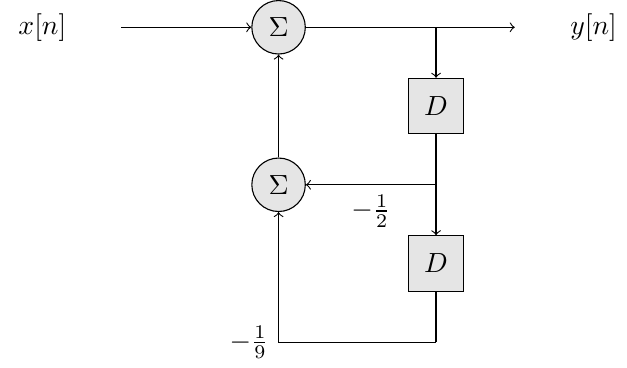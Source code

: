 \documentclass{standalone}
\usepackage{tikz}
\usetikzlibrary{calc}
\usetikzlibrary{positioning}
\usetikzlibrary{shapes,arrows,decorations.pathreplacing,decorations.markings}
\tikzstyle{block} = [draw, fill=gray!20, rectangle]
\tikzstyle{sum} = [draw, fill=gray!20, circle, node distance=1cm]
\tikzstyle{input} = [coordinate]
\tikzstyle{output} = [coordinate]
\tikzstyle{pinstyle} = [pin edge={to-,thin,black}]
\usepackage{pgfplots}
 \pgfplotsset{compat=1.13}
 \usepackage{transparent}

\begin{document}
  \tikzstyle{block} = [draw, fill=gray!20, rectangle, 
      minimum height=2em, minimum width=2em]
  \begin{tikzpicture}[auto]
    \node [input, name=input] at (0,0) {};
    \node [left of=input] {$x[n]$};
    \node [sum] at (2,0) (sum1) {$\Sigma$};
    \node [block] at (4,-1) (block1) {$D$};
    \node [block] at (4,-3) (block2) {$D$};
    \node [shape=coordinate, name=conn1] at (4,-2) {};
    \node [shape=coordinate, name=conn2] at (4,-4) {};
    \node [sum] at (2,-2) (sum2) {$\Sigma$};
    \node [shape=coordinate, name=conn] at (4,0) {};
    \node [shape=coordinate] at (5,0) (output) {};
    \node [right of=output] {$y[n]$};
    
    \draw [->] (input) -- (sum1);
    \draw (sum1) -- (conn);
    \draw [->] (conn) -- (output);
    \draw [->] (conn) -- (block1);
    \draw (block1) -- (conn1);
    \draw [->] (conn1) -- node {$-\frac{1}{2}$} (sum2);
    \draw [->] (conn1) -- (block2);
    \draw (block2) -- (conn2);
    \draw [->] (conn2) -| node {$-\frac{1}{9}$} (sum2);
    \draw [->] (sum2) -- (sum1);
  \end{tikzpicture}

\end{document}
